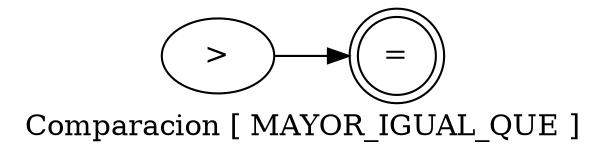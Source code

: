digraph grafico {
rankdir=LR;
label="Comparacion [ MAYOR_IGUAL_QUE ]";
node0 [label=">"];
node0 -> node1;
node1 [label="="];
node1 [shape=doublecircle];
}
